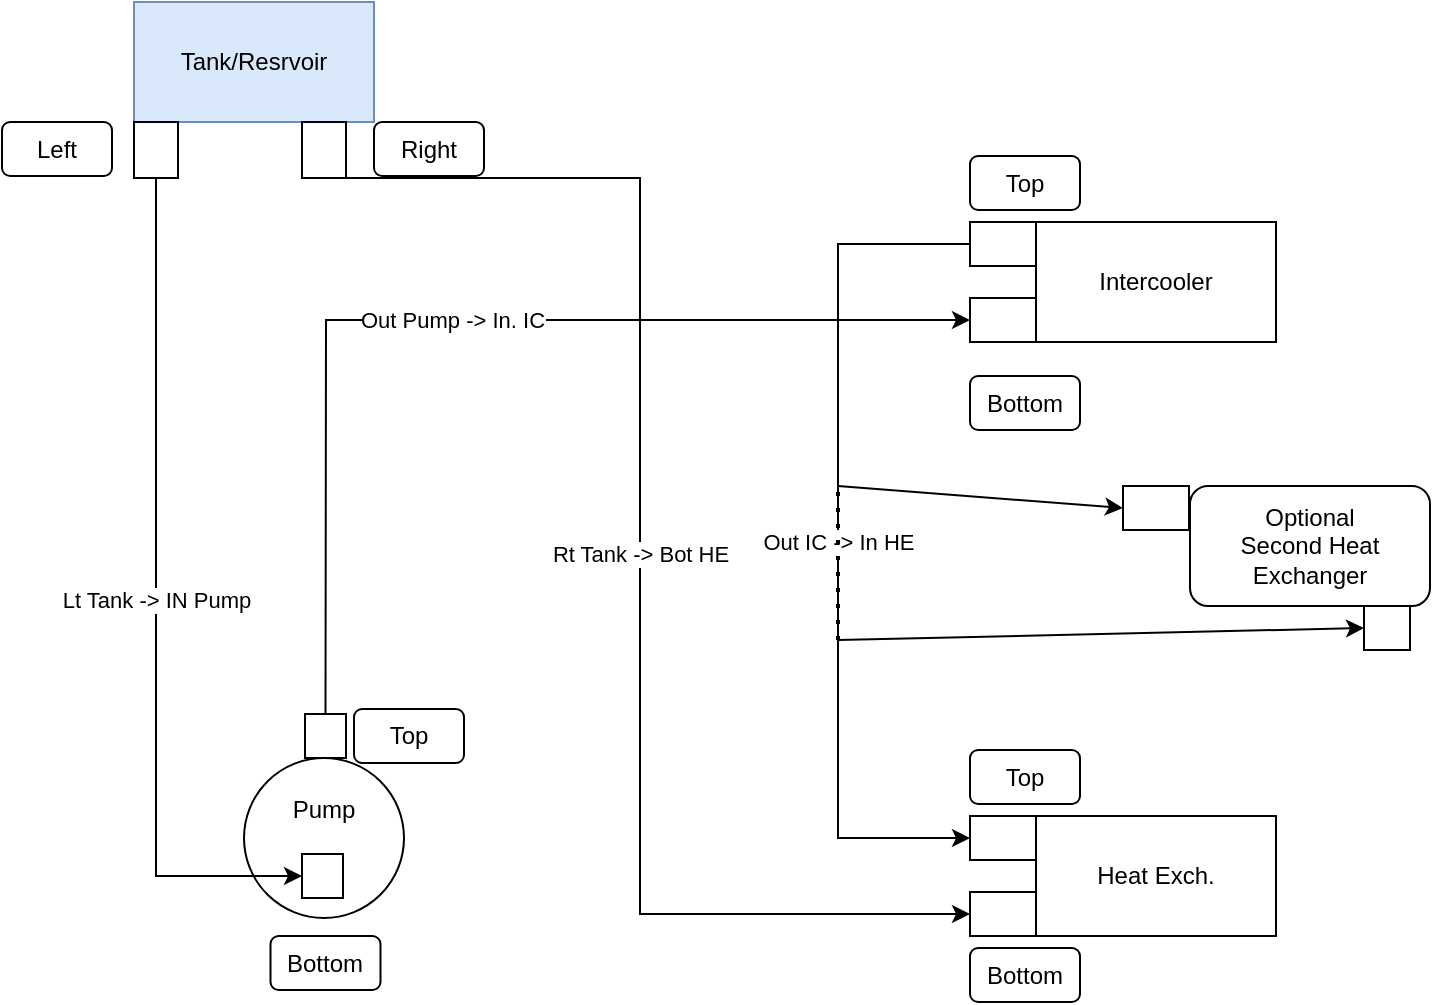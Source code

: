 <mxfile version="24.4.4" type="github">
  <diagram name="Page-1" id="2YBvvXClWsGukQMizWep">
    <mxGraphModel dx="1620" dy="1037" grid="1" gridSize="11" guides="1" tooltips="1" connect="1" arrows="1" fold="1" page="1" pageScale="1" pageWidth="850" pageHeight="1100" math="0" shadow="0">
      <root>
        <mxCell id="0" />
        <mxCell id="1" parent="0" />
        <mxCell id="AHtLqyMrVurNjP4YGA1H-1" value="Tank/Resrvoir" style="rounded=0;whiteSpace=wrap;html=1;fillColor=#dae8fc;strokeColor=#6c8ebf;" parent="1" vertex="1">
          <mxGeometry x="165" y="132" width="120" height="60" as="geometry" />
        </mxCell>
        <mxCell id="AHtLqyMrVurNjP4YGA1H-2" value="Intercooler" style="rounded=0;whiteSpace=wrap;html=1;" parent="1" vertex="1">
          <mxGeometry x="616" y="242" width="120" height="60" as="geometry" />
        </mxCell>
        <mxCell id="AHtLqyMrVurNjP4YGA1H-3" value="&lt;div&gt;Pump&lt;/div&gt;&lt;div&gt;&lt;br&gt;&lt;/div&gt;&lt;div&gt;&lt;br&gt;&lt;/div&gt;" style="ellipse;whiteSpace=wrap;html=1;aspect=fixed;" parent="1" vertex="1">
          <mxGeometry x="220" y="510" width="80" height="80" as="geometry" />
        </mxCell>
        <mxCell id="AHtLqyMrVurNjP4YGA1H-4" value="Heat Exch." style="rounded=0;whiteSpace=wrap;html=1;" parent="1" vertex="1">
          <mxGeometry x="616" y="539" width="120" height="60" as="geometry" />
        </mxCell>
        <mxCell id="AHtLqyMrVurNjP4YGA1H-5" value="" style="rounded=0;whiteSpace=wrap;html=1;" parent="1" vertex="1">
          <mxGeometry x="165" y="192" width="22" height="28" as="geometry" />
        </mxCell>
        <mxCell id="AHtLqyMrVurNjP4YGA1H-6" value="" style="rounded=0;whiteSpace=wrap;html=1;" parent="1" vertex="1">
          <mxGeometry x="249" y="192" width="22" height="28" as="geometry" />
        </mxCell>
        <mxCell id="AHtLqyMrVurNjP4YGA1H-7" value="" style="rounded=0;whiteSpace=wrap;html=1;" parent="1" vertex="1">
          <mxGeometry x="583" y="242" width="33" height="22" as="geometry" />
        </mxCell>
        <mxCell id="AHtLqyMrVurNjP4YGA1H-8" value="" style="rounded=0;whiteSpace=wrap;html=1;" parent="1" vertex="1">
          <mxGeometry x="583" y="280" width="33" height="22" as="geometry" />
        </mxCell>
        <mxCell id="AHtLqyMrVurNjP4YGA1H-9" value="" style="rounded=0;whiteSpace=wrap;html=1;" parent="1" vertex="1">
          <mxGeometry x="583" y="539" width="33" height="22" as="geometry" />
        </mxCell>
        <mxCell id="AHtLqyMrVurNjP4YGA1H-10" value="" style="rounded=0;whiteSpace=wrap;html=1;" parent="1" vertex="1">
          <mxGeometry x="583" y="577" width="33" height="22" as="geometry" />
        </mxCell>
        <mxCell id="AHtLqyMrVurNjP4YGA1H-11" value="" style="rounded=0;whiteSpace=wrap;html=1;" parent="1" vertex="1">
          <mxGeometry x="249" y="558" width="20.5" height="22" as="geometry" />
        </mxCell>
        <mxCell id="AHtLqyMrVurNjP4YGA1H-12" value="" style="rounded=0;whiteSpace=wrap;html=1;" parent="1" vertex="1">
          <mxGeometry x="250.5" y="488" width="20.5" height="22" as="geometry" />
        </mxCell>
        <mxCell id="AHtLqyMrVurNjP4YGA1H-17" value="" style="endArrow=classic;html=1;rounded=0;exitX=0.5;exitY=1;exitDx=0;exitDy=0;" parent="1" source="AHtLqyMrVurNjP4YGA1H-5" target="AHtLqyMrVurNjP4YGA1H-11" edge="1">
          <mxGeometry relative="1" as="geometry">
            <mxPoint x="374" y="308" as="sourcePoint" />
            <mxPoint x="474" y="308" as="targetPoint" />
            <Array as="points">
              <mxPoint x="176" y="569" />
            </Array>
          </mxGeometry>
        </mxCell>
        <mxCell id="AHtLqyMrVurNjP4YGA1H-18" value="&lt;div&gt;Lt Tank -&amp;gt; IN Pump&lt;/div&gt;" style="edgeLabel;resizable=0;html=1;;align=center;verticalAlign=middle;" parent="AHtLqyMrVurNjP4YGA1H-17" connectable="0" vertex="1">
          <mxGeometry relative="1" as="geometry" />
        </mxCell>
        <mxCell id="AHtLqyMrVurNjP4YGA1H-23" value="" style="endArrow=classic;html=1;rounded=0;exitX=0.5;exitY=1;exitDx=0;exitDy=0;entryX=0;entryY=0.5;entryDx=0;entryDy=0;" parent="1" source="AHtLqyMrVurNjP4YGA1H-6" target="AHtLqyMrVurNjP4YGA1H-10" edge="1">
          <mxGeometry relative="1" as="geometry">
            <mxPoint x="385" y="308" as="sourcePoint" />
            <mxPoint x="485" y="308" as="targetPoint" />
            <Array as="points">
              <mxPoint x="418" y="220" />
              <mxPoint x="418" y="588" />
            </Array>
          </mxGeometry>
        </mxCell>
        <mxCell id="AHtLqyMrVurNjP4YGA1H-24" value="Rt Tank -&amp;gt; Bot HE" style="edgeLabel;resizable=0;html=1;;align=center;verticalAlign=middle;" parent="AHtLqyMrVurNjP4YGA1H-23" connectable="0" vertex="1">
          <mxGeometry relative="1" as="geometry" />
        </mxCell>
        <mxCell id="AHtLqyMrVurNjP4YGA1H-25" value="" style="endArrow=classic;html=1;rounded=0;exitX=0.5;exitY=0;exitDx=0;exitDy=0;entryX=0;entryY=0.5;entryDx=0;entryDy=0;" parent="1" source="AHtLqyMrVurNjP4YGA1H-12" target="AHtLqyMrVurNjP4YGA1H-8" edge="1">
          <mxGeometry relative="1" as="geometry">
            <mxPoint x="385" y="308" as="sourcePoint" />
            <mxPoint x="485" y="308" as="targetPoint" />
            <Array as="points">
              <mxPoint x="261" y="291" />
            </Array>
          </mxGeometry>
        </mxCell>
        <mxCell id="AHtLqyMrVurNjP4YGA1H-26" value="Out Pump -&amp;gt; In. IC" style="edgeLabel;resizable=0;html=1;;align=center;verticalAlign=middle;" parent="AHtLqyMrVurNjP4YGA1H-25" connectable="0" vertex="1">
          <mxGeometry relative="1" as="geometry" />
        </mxCell>
        <mxCell id="AHtLqyMrVurNjP4YGA1H-27" value="Top" style="rounded=1;whiteSpace=wrap;html=1;" parent="1" vertex="1">
          <mxGeometry x="583" y="209" width="55" height="27" as="geometry" />
        </mxCell>
        <mxCell id="AHtLqyMrVurNjP4YGA1H-28" value="Bottom" style="rounded=1;whiteSpace=wrap;html=1;" parent="1" vertex="1">
          <mxGeometry x="583" y="319" width="55" height="27" as="geometry" />
        </mxCell>
        <mxCell id="AHtLqyMrVurNjP4YGA1H-29" value="Top" style="rounded=1;whiteSpace=wrap;html=1;" parent="1" vertex="1">
          <mxGeometry x="583" y="506" width="55" height="27" as="geometry" />
        </mxCell>
        <mxCell id="AHtLqyMrVurNjP4YGA1H-30" value="Bottom" style="rounded=1;whiteSpace=wrap;html=1;" parent="1" vertex="1">
          <mxGeometry x="583" y="605" width="55" height="27" as="geometry" />
        </mxCell>
        <mxCell id="AHtLqyMrVurNjP4YGA1H-31" value="Right" style="rounded=1;whiteSpace=wrap;html=1;" parent="1" vertex="1">
          <mxGeometry x="285" y="192" width="55" height="27" as="geometry" />
        </mxCell>
        <mxCell id="AHtLqyMrVurNjP4YGA1H-32" value="Left" style="rounded=1;whiteSpace=wrap;html=1;" parent="1" vertex="1">
          <mxGeometry x="99" y="192" width="55" height="27" as="geometry" />
        </mxCell>
        <mxCell id="AHtLqyMrVurNjP4YGA1H-33" value="Top" style="rounded=1;whiteSpace=wrap;html=1;" parent="1" vertex="1">
          <mxGeometry x="275" y="485.5" width="55" height="27" as="geometry" />
        </mxCell>
        <mxCell id="AHtLqyMrVurNjP4YGA1H-34" value="Bottom" style="rounded=1;whiteSpace=wrap;html=1;" parent="1" vertex="1">
          <mxGeometry x="233.25" y="599" width="55" height="27" as="geometry" />
        </mxCell>
        <mxCell id="AHtLqyMrVurNjP4YGA1H-35" value="" style="endArrow=classic;html=1;rounded=0;entryX=0;entryY=0.5;entryDx=0;entryDy=0;exitX=0;exitY=0.5;exitDx=0;exitDy=0;" parent="1" source="AHtLqyMrVurNjP4YGA1H-7" target="AHtLqyMrVurNjP4YGA1H-9" edge="1">
          <mxGeometry relative="1" as="geometry">
            <mxPoint x="385" y="341" as="sourcePoint" />
            <mxPoint x="485" y="341" as="targetPoint" />
            <Array as="points">
              <mxPoint x="517" y="253" />
              <mxPoint x="517" y="550" />
            </Array>
          </mxGeometry>
        </mxCell>
        <mxCell id="AHtLqyMrVurNjP4YGA1H-36" value="Out IC -&amp;gt; In HE" style="edgeLabel;resizable=0;html=1;;align=center;verticalAlign=middle;" parent="AHtLqyMrVurNjP4YGA1H-35" connectable="0" vertex="1">
          <mxGeometry relative="1" as="geometry" />
        </mxCell>
        <mxCell id="we-IhGwm0EwT_d9Thlht-1" value="Optional&lt;br&gt;Second Heat Exchanger" style="rounded=1;whiteSpace=wrap;html=1;" vertex="1" parent="1">
          <mxGeometry x="693" y="374" width="120" height="60" as="geometry" />
        </mxCell>
        <mxCell id="we-IhGwm0EwT_d9Thlht-2" value="" style="endArrow=classic;html=1;rounded=0;entryX=0;entryY=0.5;entryDx=0;entryDy=0;" edge="1" parent="1" target="we-IhGwm0EwT_d9Thlht-3">
          <mxGeometry width="50" height="50" relative="1" as="geometry">
            <mxPoint x="517" y="374" as="sourcePoint" />
            <mxPoint x="446" y="506" as="targetPoint" />
          </mxGeometry>
        </mxCell>
        <mxCell id="we-IhGwm0EwT_d9Thlht-3" value="" style="rounded=0;whiteSpace=wrap;html=1;" vertex="1" parent="1">
          <mxGeometry x="659.5" y="374" width="33" height="22" as="geometry" />
        </mxCell>
        <mxCell id="we-IhGwm0EwT_d9Thlht-4" value="" style="rounded=0;whiteSpace=wrap;html=1;" vertex="1" parent="1">
          <mxGeometry x="780" y="434" width="23" height="22" as="geometry" />
        </mxCell>
        <mxCell id="we-IhGwm0EwT_d9Thlht-5" value="" style="endArrow=classic;html=1;rounded=0;entryX=0;entryY=0.5;entryDx=0;entryDy=0;" edge="1" parent="1" target="we-IhGwm0EwT_d9Thlht-4">
          <mxGeometry width="50" height="50" relative="1" as="geometry">
            <mxPoint x="517" y="451" as="sourcePoint" />
            <mxPoint x="446" y="506" as="targetPoint" />
          </mxGeometry>
        </mxCell>
        <mxCell id="we-IhGwm0EwT_d9Thlht-6" value="" style="endArrow=none;dashed=1;html=1;dashPattern=1 3;strokeWidth=2;rounded=0;" edge="1" parent="1">
          <mxGeometry width="50" height="50" relative="1" as="geometry">
            <mxPoint x="517" y="451" as="sourcePoint" />
            <mxPoint x="517" y="374" as="targetPoint" />
          </mxGeometry>
        </mxCell>
      </root>
    </mxGraphModel>
  </diagram>
</mxfile>
